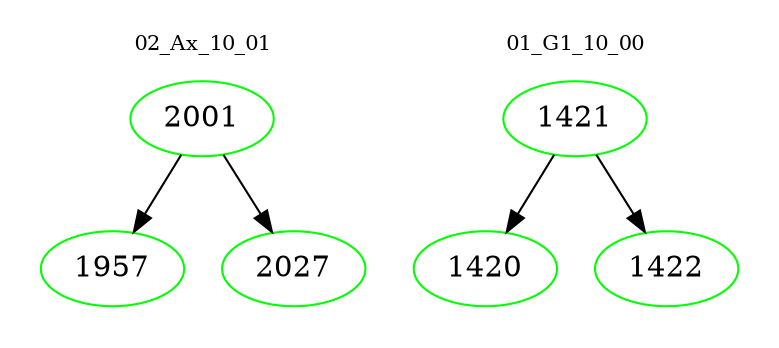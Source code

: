 digraph{
subgraph cluster_0 {
color = white
label = "02_Ax_10_01";
fontsize=10;
T0_2001 [label="2001", color="green"]
T0_2001 -> T0_1957 [color="black"]
T0_1957 [label="1957", color="green"]
T0_2001 -> T0_2027 [color="black"]
T0_2027 [label="2027", color="green"]
}
subgraph cluster_1 {
color = white
label = "01_G1_10_00";
fontsize=10;
T1_1421 [label="1421", color="green"]
T1_1421 -> T1_1420 [color="black"]
T1_1420 [label="1420", color="green"]
T1_1421 -> T1_1422 [color="black"]
T1_1422 [label="1422", color="green"]
}
}
